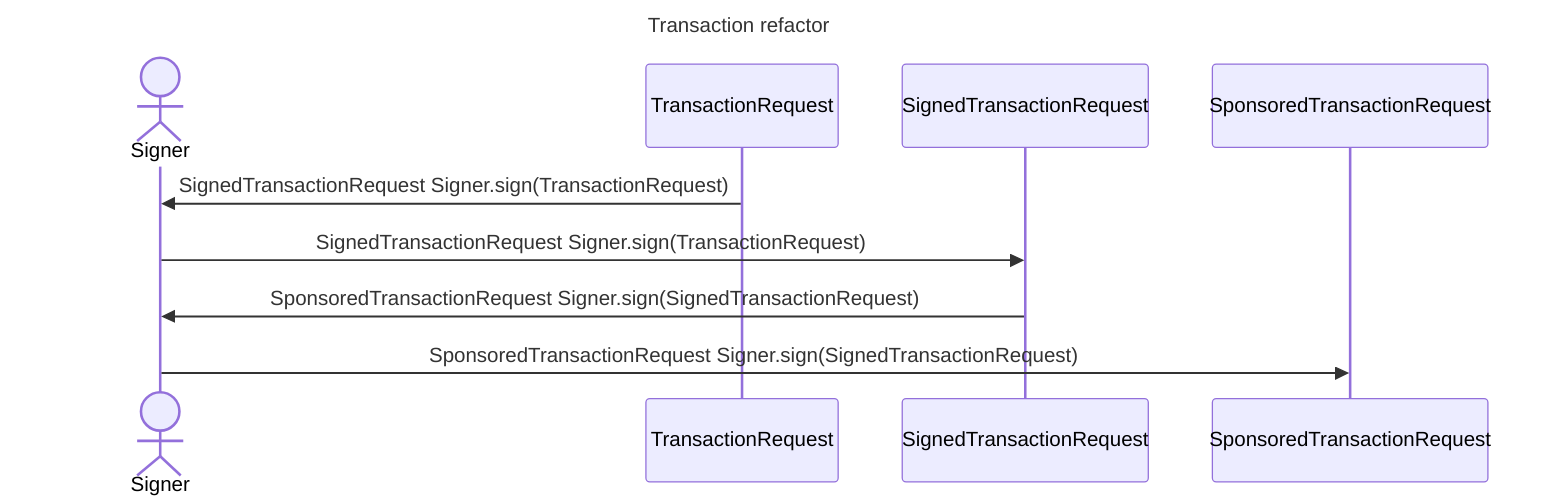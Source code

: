 ---
title: Transaction refactor
---
sequenceDiagram
    actor Signer
    participant TransactionRequest
    participant SignedTransactionRequest
    participant SponsoredTransactionRequest
    TransactionRequest->>Signer: SignedTransactionRequest Signer.sign(TransactionRequest)
    Signer->>SignedTransactionRequest: SignedTransactionRequest Signer.sign(TransactionRequest)
    SignedTransactionRequest->>Signer: SponsoredTransactionRequest Signer.sign(SignedTransactionRequest)
    Signer->>SponsoredTransactionRequest: SponsoredTransactionRequest Signer.sign(SignedTransactionRequest)
